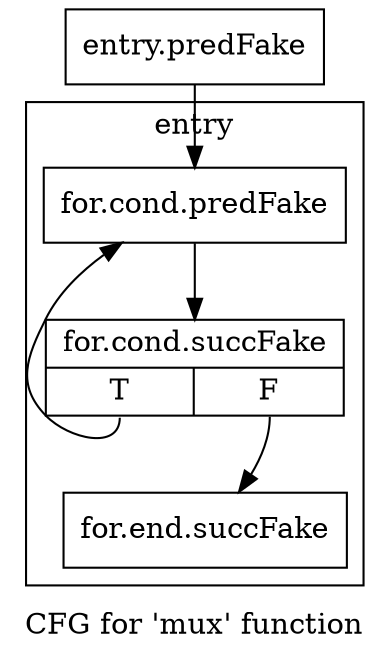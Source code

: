 digraph "CFG for 'mux' function" {
	label="CFG for 'mux' function";

	Node0x4a7d8a0 [shape=record,filename="",linenumber="",label="{entry.predFake}"];
	Node0x4a7d8a0 -> Node0x4a7dcf0[ callList="" memoryops="" filename="../../../test.cpp" execusionnum="0"];
	Node0x49f5130 [shape=record,filename="../../../test.cpp",linenumber="52",label="{for.end.succFake}"];
subgraph cluster_0 {
	label="entry";
	tripcount="0";
	invocationtime="0";

	Node0x4a7dcf0 [shape=record,filename="../../../test.cpp",linenumber="44",label="{for.cond.predFake}"];
	Node0x4a7dcf0 -> Node0x49f5080[ callList="" memoryops="" filename="../../../test.cpp" execusionnum="0"];
	Node0x49f5080 [shape=record,filename="../../../test.cpp",linenumber="44",label="{for.cond.succFake|{<s0>T|<s1>F}}"];
	Node0x49f5080:s0 -> Node0x4a7dcf0[ callList="" memoryops="" filename="../../../test.cpp" execusionnum="0"];
	Node0x49f5080:s1 -> Node0x49f5130[ callList="" memoryops="" filename="../../../test.cpp" execusionnum="0"];
}
}
